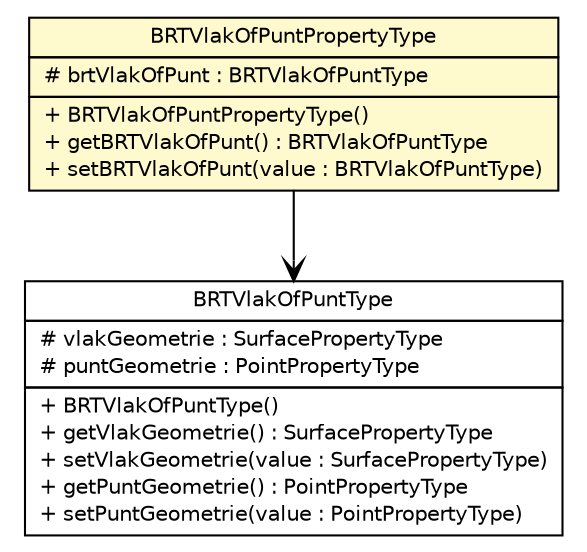 #!/usr/local/bin/dot
#
# Class diagram 
# Generated by UMLGraph version R5_6-24-gf6e263 (http://www.umlgraph.org/)
#

digraph G {
	edge [fontname="Helvetica",fontsize=10,labelfontname="Helvetica",labelfontsize=10];
	node [fontname="Helvetica",fontsize=10,shape=plaintext];
	nodesep=0.25;
	ranksep=0.5;
	// nl.b3p.topnl.top10nl.BRTVlakOfPuntType
	c10585 [label=<<table title="nl.b3p.topnl.top10nl.BRTVlakOfPuntType" border="0" cellborder="1" cellspacing="0" cellpadding="2" port="p" href="./BRTVlakOfPuntType.html">
		<tr><td><table border="0" cellspacing="0" cellpadding="1">
<tr><td align="center" balign="center"> BRTVlakOfPuntType </td></tr>
		</table></td></tr>
		<tr><td><table border="0" cellspacing="0" cellpadding="1">
<tr><td align="left" balign="left"> # vlakGeometrie : SurfacePropertyType </td></tr>
<tr><td align="left" balign="left"> # puntGeometrie : PointPropertyType </td></tr>
		</table></td></tr>
		<tr><td><table border="0" cellspacing="0" cellpadding="1">
<tr><td align="left" balign="left"> + BRTVlakOfPuntType() </td></tr>
<tr><td align="left" balign="left"> + getVlakGeometrie() : SurfacePropertyType </td></tr>
<tr><td align="left" balign="left"> + setVlakGeometrie(value : SurfacePropertyType) </td></tr>
<tr><td align="left" balign="left"> + getPuntGeometrie() : PointPropertyType </td></tr>
<tr><td align="left" balign="left"> + setPuntGeometrie(value : PointPropertyType) </td></tr>
		</table></td></tr>
		</table>>, URL="./BRTVlakOfPuntType.html", fontname="Helvetica", fontcolor="black", fontsize=10.0];
	// nl.b3p.topnl.top10nl.BRTVlakOfPuntPropertyType
	c10617 [label=<<table title="nl.b3p.topnl.top10nl.BRTVlakOfPuntPropertyType" border="0" cellborder="1" cellspacing="0" cellpadding="2" port="p" bgcolor="lemonChiffon" href="./BRTVlakOfPuntPropertyType.html">
		<tr><td><table border="0" cellspacing="0" cellpadding="1">
<tr><td align="center" balign="center"> BRTVlakOfPuntPropertyType </td></tr>
		</table></td></tr>
		<tr><td><table border="0" cellspacing="0" cellpadding="1">
<tr><td align="left" balign="left"> # brtVlakOfPunt : BRTVlakOfPuntType </td></tr>
		</table></td></tr>
		<tr><td><table border="0" cellspacing="0" cellpadding="1">
<tr><td align="left" balign="left"> + BRTVlakOfPuntPropertyType() </td></tr>
<tr><td align="left" balign="left"> + getBRTVlakOfPunt() : BRTVlakOfPuntType </td></tr>
<tr><td align="left" balign="left"> + setBRTVlakOfPunt(value : BRTVlakOfPuntType) </td></tr>
		</table></td></tr>
		</table>>, URL="./BRTVlakOfPuntPropertyType.html", fontname="Helvetica", fontcolor="black", fontsize=10.0];
	// nl.b3p.topnl.top10nl.BRTVlakOfPuntPropertyType NAVASSOC nl.b3p.topnl.top10nl.BRTVlakOfPuntType
	c10617:p -> c10585:p [taillabel="", label="", headlabel="", fontname="Helvetica", fontcolor="black", fontsize=10.0, color="black", arrowhead=open];
}

